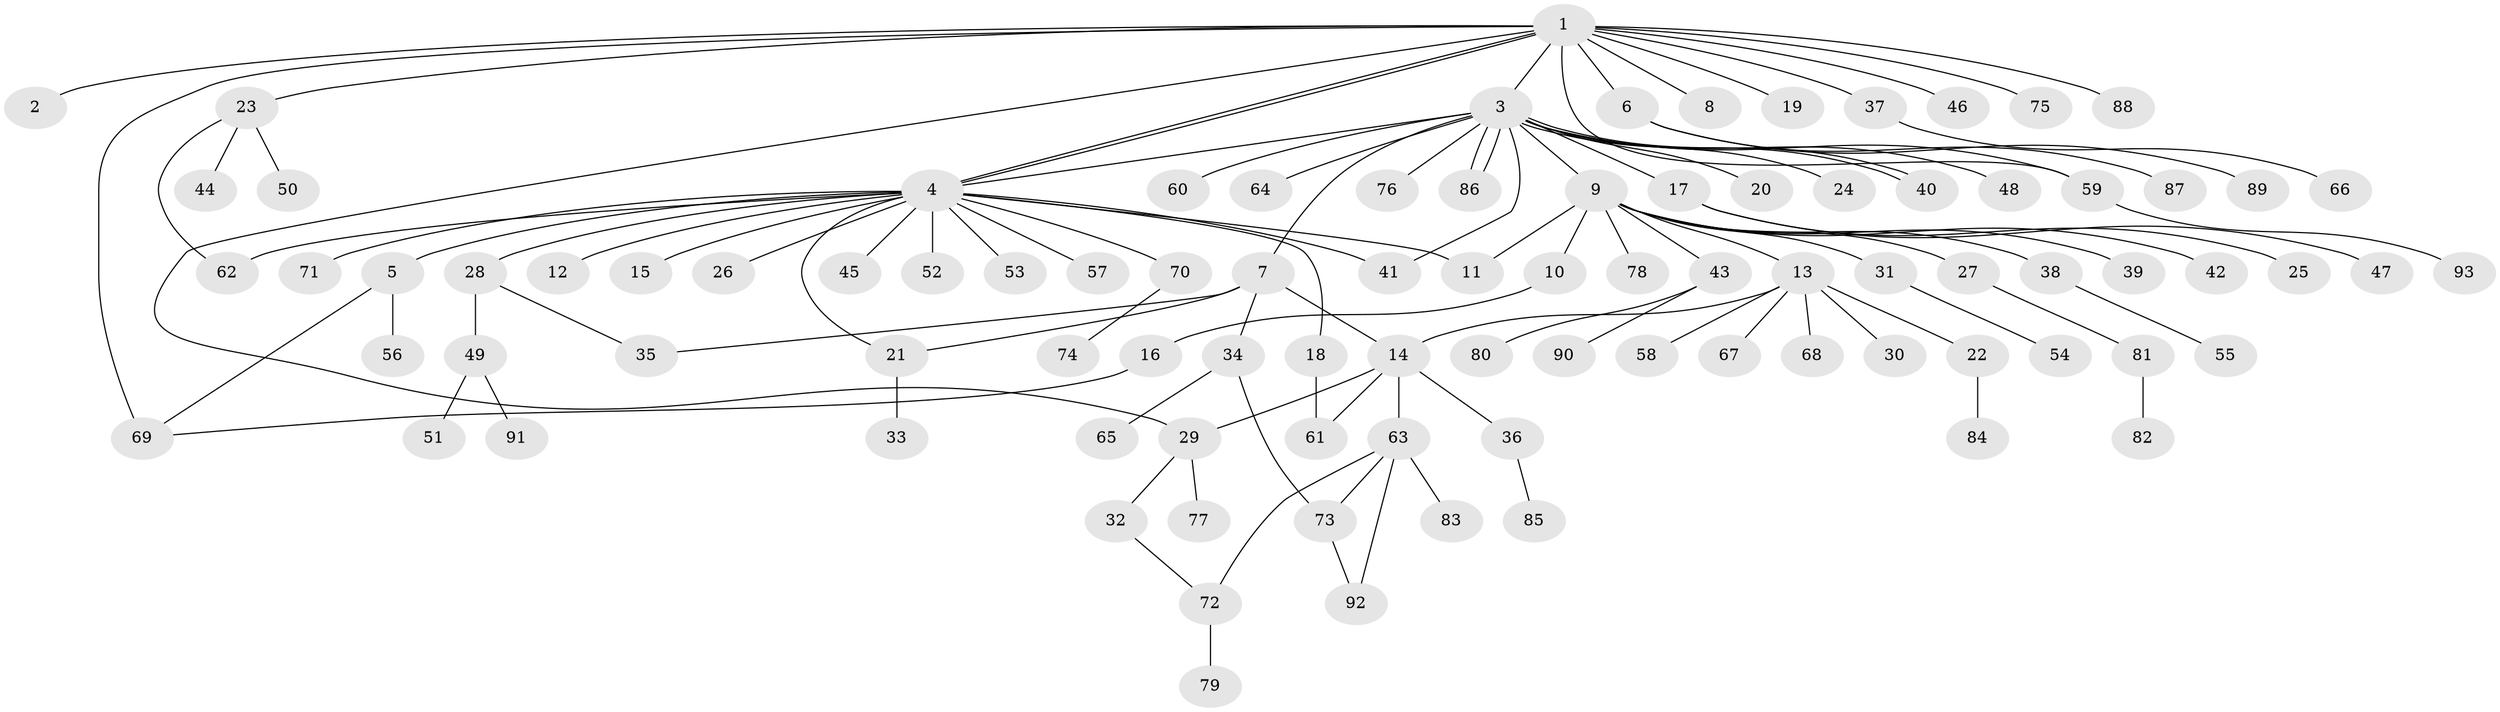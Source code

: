 // Generated by graph-tools (version 1.1) at 2025/49/03/09/25 03:49:50]
// undirected, 93 vertices, 110 edges
graph export_dot {
graph [start="1"]
  node [color=gray90,style=filled];
  1;
  2;
  3;
  4;
  5;
  6;
  7;
  8;
  9;
  10;
  11;
  12;
  13;
  14;
  15;
  16;
  17;
  18;
  19;
  20;
  21;
  22;
  23;
  24;
  25;
  26;
  27;
  28;
  29;
  30;
  31;
  32;
  33;
  34;
  35;
  36;
  37;
  38;
  39;
  40;
  41;
  42;
  43;
  44;
  45;
  46;
  47;
  48;
  49;
  50;
  51;
  52;
  53;
  54;
  55;
  56;
  57;
  58;
  59;
  60;
  61;
  62;
  63;
  64;
  65;
  66;
  67;
  68;
  69;
  70;
  71;
  72;
  73;
  74;
  75;
  76;
  77;
  78;
  79;
  80;
  81;
  82;
  83;
  84;
  85;
  86;
  87;
  88;
  89;
  90;
  91;
  92;
  93;
  1 -- 2;
  1 -- 3;
  1 -- 4;
  1 -- 4;
  1 -- 6;
  1 -- 8;
  1 -- 19;
  1 -- 23;
  1 -- 29;
  1 -- 37;
  1 -- 46;
  1 -- 59;
  1 -- 69;
  1 -- 75;
  1 -- 88;
  3 -- 4;
  3 -- 7;
  3 -- 9;
  3 -- 17;
  3 -- 20;
  3 -- 24;
  3 -- 40;
  3 -- 40;
  3 -- 41;
  3 -- 48;
  3 -- 59;
  3 -- 60;
  3 -- 64;
  3 -- 76;
  3 -- 86;
  3 -- 86;
  4 -- 5;
  4 -- 11;
  4 -- 12;
  4 -- 15;
  4 -- 18;
  4 -- 21;
  4 -- 26;
  4 -- 28;
  4 -- 41;
  4 -- 45;
  4 -- 52;
  4 -- 53;
  4 -- 57;
  4 -- 62;
  4 -- 70;
  4 -- 71;
  5 -- 56;
  5 -- 69;
  6 -- 87;
  6 -- 89;
  7 -- 14;
  7 -- 21;
  7 -- 34;
  7 -- 35;
  9 -- 10;
  9 -- 11;
  9 -- 13;
  9 -- 27;
  9 -- 31;
  9 -- 38;
  9 -- 39;
  9 -- 42;
  9 -- 43;
  9 -- 78;
  10 -- 16;
  13 -- 14;
  13 -- 22;
  13 -- 30;
  13 -- 58;
  13 -- 67;
  13 -- 68;
  14 -- 29;
  14 -- 36;
  14 -- 61;
  14 -- 63;
  16 -- 69;
  17 -- 25;
  17 -- 47;
  18 -- 61;
  21 -- 33;
  22 -- 84;
  23 -- 44;
  23 -- 50;
  23 -- 62;
  27 -- 81;
  28 -- 35;
  28 -- 49;
  29 -- 32;
  29 -- 77;
  31 -- 54;
  32 -- 72;
  34 -- 65;
  34 -- 73;
  36 -- 85;
  37 -- 66;
  38 -- 55;
  43 -- 80;
  43 -- 90;
  49 -- 51;
  49 -- 91;
  59 -- 93;
  63 -- 72;
  63 -- 73;
  63 -- 83;
  63 -- 92;
  70 -- 74;
  72 -- 79;
  73 -- 92;
  81 -- 82;
}
